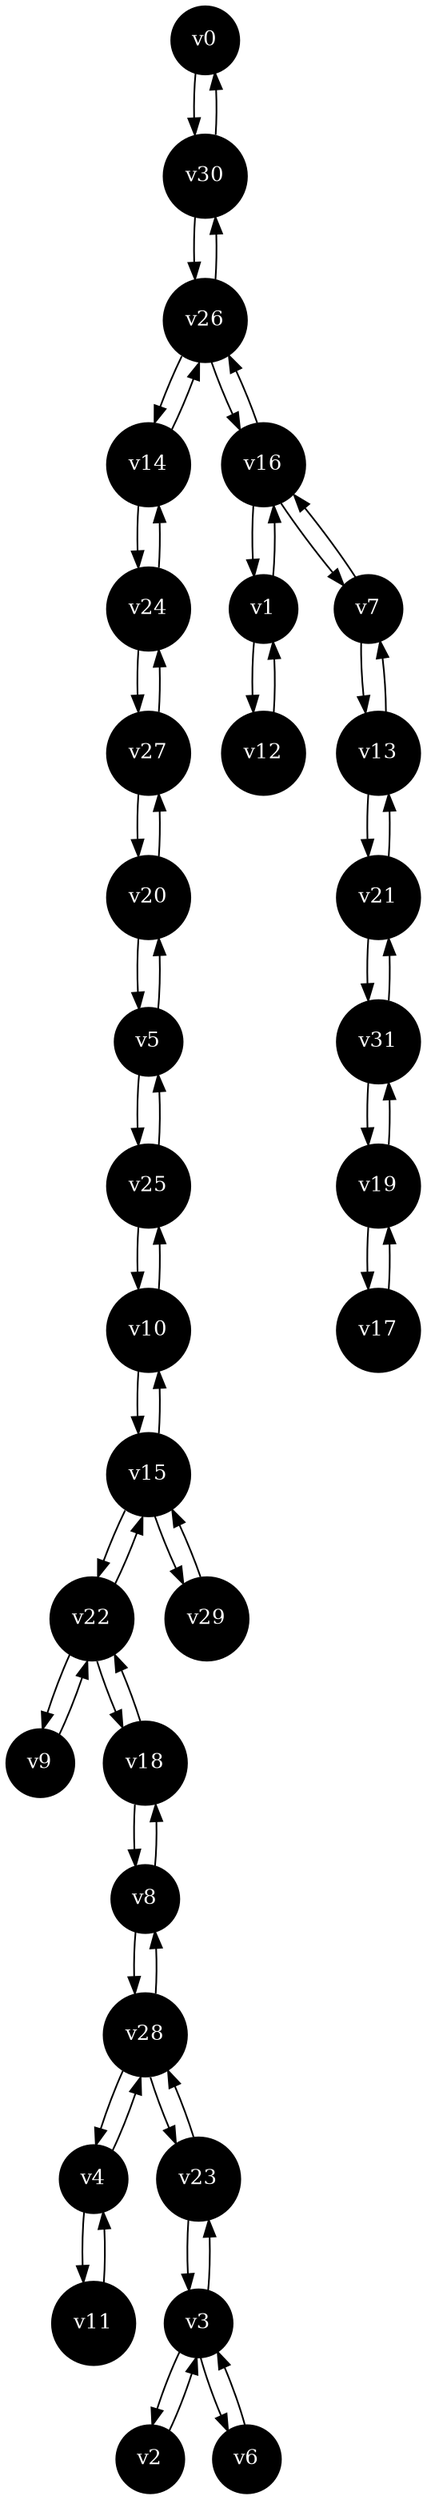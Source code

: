 digraph {
node[fontcolor = white, fillcolor = black, style = filled, shape = circle, fontsize = "12.5"];
v0 [pos = "27.33, 25.33!"];
v1 [pos = "32.00, 14.67!"];
v2 [pos = "16.67, 1.67!"];
v3 [pos = "16.33, 2.67!"];
v4 [pos = "4.33, 2.33!"];
v5 [pos = "9.67, 29.67!"];
v6 [pos = "19.33, 10.00!"];
v7 [pos = "28.00, 13.00!"];
v8 [pos = "4.67, 8.00!"];
v9 [pos = "0.67, 13.00!"];
v10 [pos = "1.00, 27.33!"];
v11 [pos = "1.67, 3.33!"];
v12 [pos = "32.67, 17.33!"];
v13 [pos = "28.00, 8.33!"];
v14 [pos = "20.33, 19.67!"];
v15 [pos = "0.33, 21.67!"];
v16 [pos = "29.33, 17.00!"];
v17 [pos = "30.33, 0.67!"];
v18 [pos = "6.33, 10.67!"];
v19 [pos = "31.00, 1.00!"];
v20 [pos = "16.67, 31.00!"];
v21 [pos = "32.67, 4.67!"];
v22 [pos = "1.67, 14.00!"];
v23 [pos = "14.00, 3.00!"];
v24 [pos = "20.33, 20.67!"];
v25 [pos = "3.00, 32.33!"];
v26 [pos = "26.67, 18.33!"];
v27 [pos = "19.00, 23.00!"];
v28 [pos = "7.67, 5.00!"];
v29 [pos = "6.67, 23.33!"];
v30 [pos = "28.33, 20.00!"];
v31 [pos = "32.67, 1.67!"];
v0 -> v30;
v1 -> v12;
v1 -> v16;
v2 -> v3;
v3 -> v2;
v3 -> v6;
v3 -> v23;
v4 -> v11;
v4 -> v28;
v5 -> v20;
v5 -> v25;
v6 -> v3;
v7 -> v13;
v7 -> v16;
v8 -> v18;
v8 -> v28;
v9 -> v22;
v10 -> v15;
v10 -> v25;
v11 -> v4;
v12 -> v1;
v13 -> v7;
v13 -> v21;
v14 -> v24;
v14 -> v26;
v15 -> v10;
v15 -> v22;
v15 -> v29;
v16 -> v1;
v16 -> v7;
v16 -> v26;
v17 -> v19;
v18 -> v8;
v18 -> v22;
v19 -> v17;
v19 -> v31;
v20 -> v5;
v20 -> v27;
v21 -> v13;
v21 -> v31;
v22 -> v9;
v22 -> v15;
v22 -> v18;
v23 -> v3;
v23 -> v28;
v24 -> v14;
v24 -> v27;
v25 -> v5;
v25 -> v10;
v26 -> v14;
v26 -> v16;
v26 -> v30;
v27 -> v20;
v27 -> v24;
v28 -> v4;
v28 -> v8;
v28 -> v23;
v29 -> v15;
v30 -> v0;
v30 -> v26;
v31 -> v19;
v31 -> v21;
}